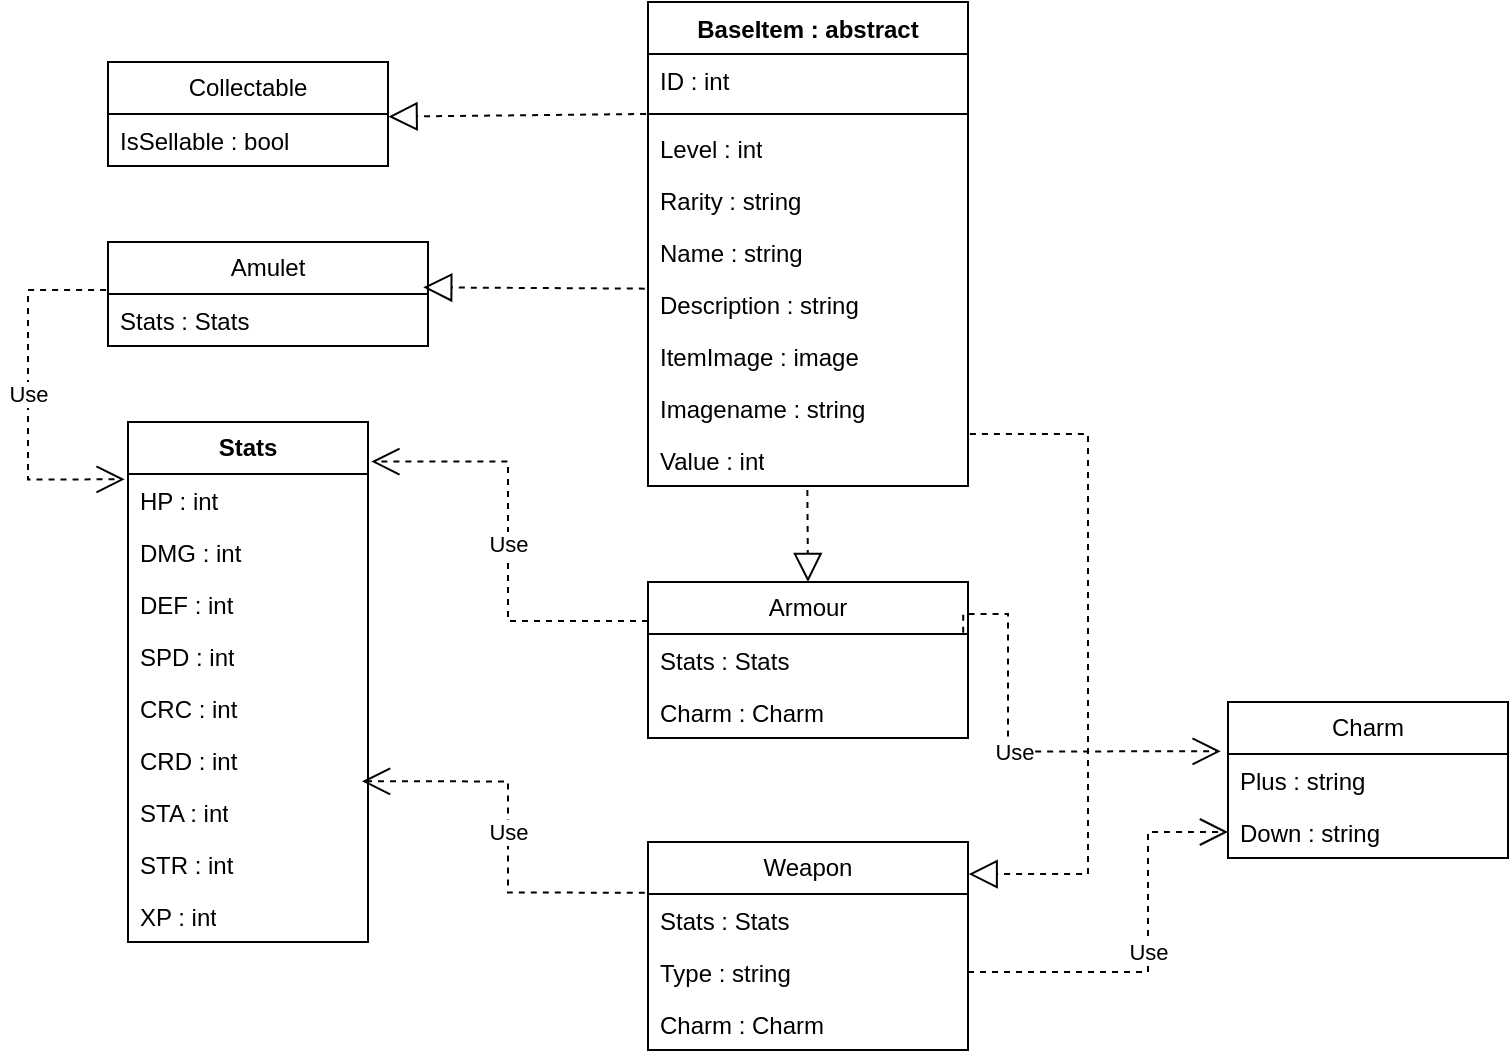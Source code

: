 <mxfile version="21.2.1" type="device" pages="3">
  <diagram name="Item-Diagram" id="Wj5W2UmY8VLawFgqXQVO">
    <mxGraphModel dx="1005" dy="585" grid="1" gridSize="10" guides="1" tooltips="1" connect="1" arrows="1" fold="1" page="1" pageScale="1" pageWidth="1654" pageHeight="1169" background="none" math="0" shadow="0">
      <root>
        <mxCell id="0" />
        <mxCell id="1" parent="0" />
        <mxCell id="ZzBOKmDnwNmZreqsW6G7-1" value="BaseItem : abstract" style="swimlane;fontStyle=1;align=center;verticalAlign=top;childLayout=stackLayout;horizontal=1;startSize=26;horizontalStack=0;resizeParent=1;resizeParentMax=0;resizeLast=0;collapsible=1;marginBottom=0;whiteSpace=wrap;html=1;" parent="1" vertex="1">
          <mxGeometry x="380" y="40" width="160" height="242" as="geometry" />
        </mxCell>
        <mxCell id="ZzBOKmDnwNmZreqsW6G7-2" value="ID : int" style="text;strokeColor=none;fillColor=none;align=left;verticalAlign=top;spacingLeft=4;spacingRight=4;overflow=hidden;rotatable=0;points=[[0,0.5],[1,0.5]];portConstraint=eastwest;whiteSpace=wrap;html=1;" parent="ZzBOKmDnwNmZreqsW6G7-1" vertex="1">
          <mxGeometry y="26" width="160" height="26" as="geometry" />
        </mxCell>
        <mxCell id="ZzBOKmDnwNmZreqsW6G7-3" value="" style="line;strokeWidth=1;fillColor=none;align=left;verticalAlign=middle;spacingTop=-1;spacingLeft=3;spacingRight=3;rotatable=0;labelPosition=right;points=[];portConstraint=eastwest;strokeColor=inherit;" parent="ZzBOKmDnwNmZreqsW6G7-1" vertex="1">
          <mxGeometry y="52" width="160" height="8" as="geometry" />
        </mxCell>
        <mxCell id="ZzBOKmDnwNmZreqsW6G7-4" value="Level : int" style="text;strokeColor=none;fillColor=none;align=left;verticalAlign=top;spacingLeft=4;spacingRight=4;overflow=hidden;rotatable=0;points=[[0,0.5],[1,0.5]];portConstraint=eastwest;whiteSpace=wrap;html=1;" parent="ZzBOKmDnwNmZreqsW6G7-1" vertex="1">
          <mxGeometry y="60" width="160" height="26" as="geometry" />
        </mxCell>
        <mxCell id="ZzBOKmDnwNmZreqsW6G7-5" value="Rarity : string" style="text;strokeColor=none;fillColor=none;align=left;verticalAlign=top;spacingLeft=4;spacingRight=4;overflow=hidden;rotatable=0;points=[[0,0.5],[1,0.5]];portConstraint=eastwest;whiteSpace=wrap;html=1;" parent="ZzBOKmDnwNmZreqsW6G7-1" vertex="1">
          <mxGeometry y="86" width="160" height="26" as="geometry" />
        </mxCell>
        <mxCell id="ZzBOKmDnwNmZreqsW6G7-6" value="Name : string" style="text;strokeColor=none;fillColor=none;align=left;verticalAlign=top;spacingLeft=4;spacingRight=4;overflow=hidden;rotatable=0;points=[[0,0.5],[1,0.5]];portConstraint=eastwest;whiteSpace=wrap;html=1;" parent="ZzBOKmDnwNmZreqsW6G7-1" vertex="1">
          <mxGeometry y="112" width="160" height="26" as="geometry" />
        </mxCell>
        <mxCell id="ZzBOKmDnwNmZreqsW6G7-7" value="Description : string" style="text;strokeColor=none;fillColor=none;align=left;verticalAlign=top;spacingLeft=4;spacingRight=4;overflow=hidden;rotatable=0;points=[[0,0.5],[1,0.5]];portConstraint=eastwest;whiteSpace=wrap;html=1;" parent="ZzBOKmDnwNmZreqsW6G7-1" vertex="1">
          <mxGeometry y="138" width="160" height="26" as="geometry" />
        </mxCell>
        <mxCell id="ZzBOKmDnwNmZreqsW6G7-8" value="ItemImage : image" style="text;strokeColor=none;fillColor=none;align=left;verticalAlign=top;spacingLeft=4;spacingRight=4;overflow=hidden;rotatable=0;points=[[0,0.5],[1,0.5]];portConstraint=eastwest;whiteSpace=wrap;html=1;" parent="ZzBOKmDnwNmZreqsW6G7-1" vertex="1">
          <mxGeometry y="164" width="160" height="26" as="geometry" />
        </mxCell>
        <mxCell id="hEGUzDSN-SBdjR0W7Lih-2" value="Imagename : string" style="text;strokeColor=none;fillColor=none;align=left;verticalAlign=top;spacingLeft=4;spacingRight=4;overflow=hidden;rotatable=0;points=[[0,0.5],[1,0.5]];portConstraint=eastwest;whiteSpace=wrap;html=1;" parent="ZzBOKmDnwNmZreqsW6G7-1" vertex="1">
          <mxGeometry y="190" width="160" height="26" as="geometry" />
        </mxCell>
        <mxCell id="ZzBOKmDnwNmZreqsW6G7-9" value="Value : int" style="text;strokeColor=none;fillColor=none;align=left;verticalAlign=top;spacingLeft=4;spacingRight=4;overflow=hidden;rotatable=0;points=[[0,0.5],[1,0.5]];portConstraint=eastwest;whiteSpace=wrap;html=1;" parent="ZzBOKmDnwNmZreqsW6G7-1" vertex="1">
          <mxGeometry y="216" width="160" height="26" as="geometry" />
        </mxCell>
        <mxCell id="ZzBOKmDnwNmZreqsW6G7-13" value="&lt;b&gt;Stats&lt;/b&gt;" style="swimlane;fontStyle=0;childLayout=stackLayout;horizontal=1;startSize=26;fillColor=none;horizontalStack=0;resizeParent=1;resizeParentMax=0;resizeLast=0;collapsible=1;marginBottom=0;whiteSpace=wrap;html=1;" parent="1" vertex="1">
          <mxGeometry x="120" y="250" width="120" height="260" as="geometry" />
        </mxCell>
        <mxCell id="ZzBOKmDnwNmZreqsW6G7-14" value="HP : int" style="text;strokeColor=none;fillColor=none;align=left;verticalAlign=top;spacingLeft=4;spacingRight=4;overflow=hidden;rotatable=0;points=[[0,0.5],[1,0.5]];portConstraint=eastwest;whiteSpace=wrap;html=1;" parent="ZzBOKmDnwNmZreqsW6G7-13" vertex="1">
          <mxGeometry y="26" width="120" height="26" as="geometry" />
        </mxCell>
        <mxCell id="ZzBOKmDnwNmZreqsW6G7-15" value="DMG : int" style="text;strokeColor=none;fillColor=none;align=left;verticalAlign=top;spacingLeft=4;spacingRight=4;overflow=hidden;rotatable=0;points=[[0,0.5],[1,0.5]];portConstraint=eastwest;whiteSpace=wrap;html=1;" parent="ZzBOKmDnwNmZreqsW6G7-13" vertex="1">
          <mxGeometry y="52" width="120" height="26" as="geometry" />
        </mxCell>
        <mxCell id="ZzBOKmDnwNmZreqsW6G7-16" value="DEF : int" style="text;strokeColor=none;fillColor=none;align=left;verticalAlign=top;spacingLeft=4;spacingRight=4;overflow=hidden;rotatable=0;points=[[0,0.5],[1,0.5]];portConstraint=eastwest;whiteSpace=wrap;html=1;" parent="ZzBOKmDnwNmZreqsW6G7-13" vertex="1">
          <mxGeometry y="78" width="120" height="26" as="geometry" />
        </mxCell>
        <mxCell id="ZzBOKmDnwNmZreqsW6G7-17" value="SPD : int" style="text;strokeColor=none;fillColor=none;align=left;verticalAlign=top;spacingLeft=4;spacingRight=4;overflow=hidden;rotatable=0;points=[[0,0.5],[1,0.5]];portConstraint=eastwest;whiteSpace=wrap;html=1;" parent="ZzBOKmDnwNmZreqsW6G7-13" vertex="1">
          <mxGeometry y="104" width="120" height="26" as="geometry" />
        </mxCell>
        <mxCell id="ZzBOKmDnwNmZreqsW6G7-18" value="CRC : int" style="text;strokeColor=none;fillColor=none;align=left;verticalAlign=top;spacingLeft=4;spacingRight=4;overflow=hidden;rotatable=0;points=[[0,0.5],[1,0.5]];portConstraint=eastwest;whiteSpace=wrap;html=1;" parent="ZzBOKmDnwNmZreqsW6G7-13" vertex="1">
          <mxGeometry y="130" width="120" height="26" as="geometry" />
        </mxCell>
        <mxCell id="ZzBOKmDnwNmZreqsW6G7-19" value="CRD : int" style="text;strokeColor=none;fillColor=none;align=left;verticalAlign=top;spacingLeft=4;spacingRight=4;overflow=hidden;rotatable=0;points=[[0,0.5],[1,0.5]];portConstraint=eastwest;whiteSpace=wrap;html=1;" parent="ZzBOKmDnwNmZreqsW6G7-13" vertex="1">
          <mxGeometry y="156" width="120" height="26" as="geometry" />
        </mxCell>
        <mxCell id="ZzBOKmDnwNmZreqsW6G7-20" value="STA : int" style="text;strokeColor=none;fillColor=none;align=left;verticalAlign=top;spacingLeft=4;spacingRight=4;overflow=hidden;rotatable=0;points=[[0,0.5],[1,0.5]];portConstraint=eastwest;whiteSpace=wrap;html=1;" parent="ZzBOKmDnwNmZreqsW6G7-13" vertex="1">
          <mxGeometry y="182" width="120" height="26" as="geometry" />
        </mxCell>
        <mxCell id="ZzBOKmDnwNmZreqsW6G7-21" value="STR : int" style="text;strokeColor=none;fillColor=none;align=left;verticalAlign=top;spacingLeft=4;spacingRight=4;overflow=hidden;rotatable=0;points=[[0,0.5],[1,0.5]];portConstraint=eastwest;whiteSpace=wrap;html=1;" parent="ZzBOKmDnwNmZreqsW6G7-13" vertex="1">
          <mxGeometry y="208" width="120" height="26" as="geometry" />
        </mxCell>
        <mxCell id="ZzBOKmDnwNmZreqsW6G7-22" value="XP : int" style="text;strokeColor=none;fillColor=none;align=left;verticalAlign=top;spacingLeft=4;spacingRight=4;overflow=hidden;rotatable=0;points=[[0,0.5],[1,0.5]];portConstraint=eastwest;whiteSpace=wrap;html=1;" parent="ZzBOKmDnwNmZreqsW6G7-13" vertex="1">
          <mxGeometry y="234" width="120" height="26" as="geometry" />
        </mxCell>
        <mxCell id="ZzBOKmDnwNmZreqsW6G7-23" value="Weapon" style="swimlane;fontStyle=0;childLayout=stackLayout;horizontal=1;startSize=26;fillColor=none;horizontalStack=0;resizeParent=1;resizeParentMax=0;resizeLast=0;collapsible=1;marginBottom=0;whiteSpace=wrap;html=1;" parent="1" vertex="1">
          <mxGeometry x="380" y="460" width="160" height="104" as="geometry" />
        </mxCell>
        <mxCell id="ZzBOKmDnwNmZreqsW6G7-24" value="Stats : Stats" style="text;strokeColor=none;fillColor=none;align=left;verticalAlign=top;spacingLeft=4;spacingRight=4;overflow=hidden;rotatable=0;points=[[0,0.5],[1,0.5]];portConstraint=eastwest;whiteSpace=wrap;html=1;" parent="ZzBOKmDnwNmZreqsW6G7-23" vertex="1">
          <mxGeometry y="26" width="160" height="26" as="geometry" />
        </mxCell>
        <mxCell id="hEGUzDSN-SBdjR0W7Lih-1" value="Type : string" style="text;strokeColor=none;fillColor=none;align=left;verticalAlign=top;spacingLeft=4;spacingRight=4;overflow=hidden;rotatable=0;points=[[0,0.5],[1,0.5]];portConstraint=eastwest;whiteSpace=wrap;html=1;" parent="ZzBOKmDnwNmZreqsW6G7-23" vertex="1">
          <mxGeometry y="52" width="160" height="26" as="geometry" />
        </mxCell>
        <mxCell id="hEGUzDSN-SBdjR0W7Lih-3" value="Charm : Charm" style="text;strokeColor=none;fillColor=none;align=left;verticalAlign=top;spacingLeft=4;spacingRight=4;overflow=hidden;rotatable=0;points=[[0,0.5],[1,0.5]];portConstraint=eastwest;whiteSpace=wrap;html=1;" parent="ZzBOKmDnwNmZreqsW6G7-23" vertex="1">
          <mxGeometry y="78" width="160" height="26" as="geometry" />
        </mxCell>
        <mxCell id="ZzBOKmDnwNmZreqsW6G7-27" value="Armour" style="swimlane;fontStyle=0;childLayout=stackLayout;horizontal=1;startSize=26;fillColor=none;horizontalStack=0;resizeParent=1;resizeParentMax=0;resizeLast=0;collapsible=1;marginBottom=0;whiteSpace=wrap;html=1;" parent="1" vertex="1">
          <mxGeometry x="380" y="330" width="160" height="78" as="geometry" />
        </mxCell>
        <mxCell id="ZzBOKmDnwNmZreqsW6G7-28" value="Stats : Stats" style="text;strokeColor=none;fillColor=none;align=left;verticalAlign=top;spacingLeft=4;spacingRight=4;overflow=hidden;rotatable=0;points=[[0,0.5],[1,0.5]];portConstraint=eastwest;whiteSpace=wrap;html=1;" parent="ZzBOKmDnwNmZreqsW6G7-27" vertex="1">
          <mxGeometry y="26" width="160" height="26" as="geometry" />
        </mxCell>
        <mxCell id="hEGUzDSN-SBdjR0W7Lih-5" value="Charm : Charm" style="text;strokeColor=none;fillColor=none;align=left;verticalAlign=top;spacingLeft=4;spacingRight=4;overflow=hidden;rotatable=0;points=[[0,0.5],[1,0.5]];portConstraint=eastwest;whiteSpace=wrap;html=1;" parent="ZzBOKmDnwNmZreqsW6G7-27" vertex="1">
          <mxGeometry y="52" width="160" height="26" as="geometry" />
        </mxCell>
        <mxCell id="ZzBOKmDnwNmZreqsW6G7-29" value="Amulet" style="swimlane;fontStyle=0;childLayout=stackLayout;horizontal=1;startSize=26;fillColor=none;horizontalStack=0;resizeParent=1;resizeParentMax=0;resizeLast=0;collapsible=1;marginBottom=0;whiteSpace=wrap;html=1;" parent="1" vertex="1">
          <mxGeometry x="110" y="160" width="160" height="52" as="geometry" />
        </mxCell>
        <mxCell id="ZzBOKmDnwNmZreqsW6G7-30" value="Stats : Stats" style="text;strokeColor=none;fillColor=none;align=left;verticalAlign=top;spacingLeft=4;spacingRight=4;overflow=hidden;rotatable=0;points=[[0,0.5],[1,0.5]];portConstraint=eastwest;whiteSpace=wrap;html=1;" parent="ZzBOKmDnwNmZreqsW6G7-29" vertex="1">
          <mxGeometry y="26" width="160" height="26" as="geometry" />
        </mxCell>
        <mxCell id="ZzBOKmDnwNmZreqsW6G7-31" value="Collectable" style="swimlane;fontStyle=0;childLayout=stackLayout;horizontal=1;startSize=26;fillColor=none;horizontalStack=0;resizeParent=1;resizeParentMax=0;resizeLast=0;collapsible=1;marginBottom=0;whiteSpace=wrap;html=1;" parent="1" vertex="1">
          <mxGeometry x="110" y="70" width="140" height="52" as="geometry" />
        </mxCell>
        <mxCell id="ZzBOKmDnwNmZreqsW6G7-32" value="IsSellable : bool" style="text;strokeColor=none;fillColor=none;align=left;verticalAlign=top;spacingLeft=4;spacingRight=4;overflow=hidden;rotatable=0;points=[[0,0.5],[1,0.5]];portConstraint=eastwest;whiteSpace=wrap;html=1;" parent="ZzBOKmDnwNmZreqsW6G7-31" vertex="1">
          <mxGeometry y="26" width="140" height="26" as="geometry" />
        </mxCell>
        <mxCell id="ZzBOKmDnwNmZreqsW6G7-33" value="" style="endArrow=block;dashed=1;endFill=0;endSize=12;html=1;rounded=0;entryX=1.002;entryY=0.051;entryDx=0;entryDy=0;exitX=-0.006;exitY=-0.154;exitDx=0;exitDy=0;exitPerimeter=0;entryPerimeter=0;" parent="1" source="ZzBOKmDnwNmZreqsW6G7-4" target="ZzBOKmDnwNmZreqsW6G7-32" edge="1">
          <mxGeometry width="160" relative="1" as="geometry">
            <mxPoint x="560" y="440" as="sourcePoint" />
            <mxPoint x="720" y="440" as="targetPoint" />
          </mxGeometry>
        </mxCell>
        <mxCell id="ZzBOKmDnwNmZreqsW6G7-34" value="" style="endArrow=block;dashed=1;endFill=0;endSize=12;html=1;rounded=0;exitX=1.006;exitY=0;exitDx=0;exitDy=0;entryX=1.002;entryY=0.154;entryDx=0;entryDy=0;exitPerimeter=0;entryPerimeter=0;edgeStyle=orthogonalEdgeStyle;" parent="1" source="ZzBOKmDnwNmZreqsW6G7-9" target="ZzBOKmDnwNmZreqsW6G7-23" edge="1">
          <mxGeometry width="160" relative="1" as="geometry">
            <mxPoint x="570" y="290" as="sourcePoint" />
            <mxPoint x="730" y="290" as="targetPoint" />
            <Array as="points">
              <mxPoint x="600" y="256" />
              <mxPoint x="600" y="476" />
            </Array>
          </mxGeometry>
        </mxCell>
        <mxCell id="ZzBOKmDnwNmZreqsW6G7-35" value="" style="endArrow=block;dashed=1;endFill=0;endSize=12;html=1;rounded=0;exitX=0.498;exitY=1.077;exitDx=0;exitDy=0;entryX=0.5;entryY=0;entryDx=0;entryDy=0;exitPerimeter=0;" parent="1" source="ZzBOKmDnwNmZreqsW6G7-9" target="ZzBOKmDnwNmZreqsW6G7-27" edge="1">
          <mxGeometry width="160" relative="1" as="geometry">
            <mxPoint x="550" y="175" as="sourcePoint" />
            <mxPoint x="630" y="63" as="targetPoint" />
          </mxGeometry>
        </mxCell>
        <mxCell id="ZzBOKmDnwNmZreqsW6G7-36" value="" style="endArrow=block;dashed=1;endFill=0;endSize=12;html=1;rounded=0;exitX=-0.01;exitY=0.205;exitDx=0;exitDy=0;entryX=0.985;entryY=-0.128;entryDx=0;entryDy=0;exitPerimeter=0;entryPerimeter=0;" parent="1" source="ZzBOKmDnwNmZreqsW6G7-7" target="ZzBOKmDnwNmZreqsW6G7-30" edge="1">
          <mxGeometry width="160" relative="1" as="geometry">
            <mxPoint x="550" y="175" as="sourcePoint" />
            <mxPoint x="630" y="143" as="targetPoint" />
          </mxGeometry>
        </mxCell>
        <mxCell id="ZzBOKmDnwNmZreqsW6G7-37" value="Use" style="endArrow=open;endSize=12;dashed=1;html=1;rounded=0;exitX=-0.01;exitY=-0.026;exitDx=0;exitDy=0;entryX=0.975;entryY=-0.09;entryDx=0;entryDy=0;exitPerimeter=0;entryPerimeter=0;edgeStyle=orthogonalEdgeStyle;" parent="1" source="ZzBOKmDnwNmZreqsW6G7-24" target="ZzBOKmDnwNmZreqsW6G7-20" edge="1">
          <mxGeometry width="160" relative="1" as="geometry">
            <mxPoint x="810" y="10" as="sourcePoint" />
            <mxPoint x="970" y="10" as="targetPoint" />
            <Array as="points">
              <mxPoint x="310" y="485" />
              <mxPoint x="310" y="430" />
            </Array>
          </mxGeometry>
        </mxCell>
        <mxCell id="ZzBOKmDnwNmZreqsW6G7-38" value="Use" style="endArrow=open;endSize=12;dashed=1;html=1;rounded=0;entryX=1.014;entryY=0.076;entryDx=0;entryDy=0;exitX=0;exitY=0.25;exitDx=0;exitDy=0;entryPerimeter=0;edgeStyle=orthogonalEdgeStyle;" parent="1" source="ZzBOKmDnwNmZreqsW6G7-27" target="ZzBOKmDnwNmZreqsW6G7-13" edge="1">
          <mxGeometry width="160" relative="1" as="geometry">
            <mxPoint x="460" y="430" as="sourcePoint" />
            <mxPoint x="868" y="66" as="targetPoint" />
          </mxGeometry>
        </mxCell>
        <mxCell id="ZzBOKmDnwNmZreqsW6G7-39" value="Use" style="endArrow=open;endSize=12;dashed=1;html=1;rounded=0;exitX=-0.006;exitY=-0.077;exitDx=0;exitDy=0;entryX=-0.014;entryY=0.103;entryDx=0;entryDy=0;exitPerimeter=0;entryPerimeter=0;edgeStyle=orthogonalEdgeStyle;" parent="1" source="ZzBOKmDnwNmZreqsW6G7-30" target="ZzBOKmDnwNmZreqsW6G7-14" edge="1">
          <mxGeometry width="160" relative="1" as="geometry">
            <mxPoint x="790" y="143" as="sourcePoint" />
            <mxPoint x="870" y="61" as="targetPoint" />
            <Array as="points">
              <mxPoint x="70" y="184" />
              <mxPoint x="70" y="279" />
            </Array>
          </mxGeometry>
        </mxCell>
        <mxCell id="hEGUzDSN-SBdjR0W7Lih-6" value="Charm" style="swimlane;fontStyle=0;childLayout=stackLayout;horizontal=1;startSize=26;fillColor=none;horizontalStack=0;resizeParent=1;resizeParentMax=0;resizeLast=0;collapsible=1;marginBottom=0;whiteSpace=wrap;html=1;" parent="1" vertex="1">
          <mxGeometry x="670" y="390" width="140" height="78" as="geometry" />
        </mxCell>
        <mxCell id="hEGUzDSN-SBdjR0W7Lih-7" value="Plus : string" style="text;strokeColor=none;fillColor=none;align=left;verticalAlign=top;spacingLeft=4;spacingRight=4;overflow=hidden;rotatable=0;points=[[0,0.5],[1,0.5]];portConstraint=eastwest;whiteSpace=wrap;html=1;" parent="hEGUzDSN-SBdjR0W7Lih-6" vertex="1">
          <mxGeometry y="26" width="140" height="26" as="geometry" />
        </mxCell>
        <mxCell id="hEGUzDSN-SBdjR0W7Lih-8" value="Down : string" style="text;strokeColor=none;fillColor=none;align=left;verticalAlign=top;spacingLeft=4;spacingRight=4;overflow=hidden;rotatable=0;points=[[0,0.5],[1,0.5]];portConstraint=eastwest;whiteSpace=wrap;html=1;" parent="hEGUzDSN-SBdjR0W7Lih-6" vertex="1">
          <mxGeometry y="52" width="140" height="26" as="geometry" />
        </mxCell>
        <mxCell id="hEGUzDSN-SBdjR0W7Lih-10" value="Use" style="endArrow=open;endSize=12;dashed=1;html=1;rounded=0;exitX=0.985;exitY=-0.026;exitDx=0;exitDy=0;exitPerimeter=0;entryX=-0.026;entryY=-0.051;entryDx=0;entryDy=0;entryPerimeter=0;edgeStyle=orthogonalEdgeStyle;" parent="1" source="ZzBOKmDnwNmZreqsW6G7-28" target="hEGUzDSN-SBdjR0W7Lih-7" edge="1">
          <mxGeometry width="160" relative="1" as="geometry">
            <mxPoint x="680" y="340" as="sourcePoint" />
            <mxPoint x="840" y="340" as="targetPoint" />
            <Array as="points">
              <mxPoint x="538" y="346" />
              <mxPoint x="560" y="346" />
              <mxPoint x="560" y="415" />
            </Array>
          </mxGeometry>
        </mxCell>
        <mxCell id="hEGUzDSN-SBdjR0W7Lih-11" value="Use" style="endArrow=open;endSize=12;dashed=1;html=1;rounded=0;exitX=1;exitY=0.5;exitDx=0;exitDy=0;entryX=0;entryY=0.5;entryDx=0;entryDy=0;edgeStyle=orthogonalEdgeStyle;" parent="1" source="hEGUzDSN-SBdjR0W7Lih-1" target="hEGUzDSN-SBdjR0W7Lih-8" edge="1">
          <mxGeometry width="160" relative="1" as="geometry">
            <mxPoint x="548" y="365" as="sourcePoint" />
            <mxPoint x="676" y="425" as="targetPoint" />
            <Array as="points">
              <mxPoint x="630" y="525" />
              <mxPoint x="630" y="455" />
            </Array>
          </mxGeometry>
        </mxCell>
      </root>
    </mxGraphModel>
  </diagram>
  <diagram id="C5aSMYL9G_Es7PX3gWay" name="Platform objects">
    <mxGraphModel dx="1005" dy="585" grid="1" gridSize="10" guides="1" tooltips="1" connect="1" arrows="1" fold="1" page="1" pageScale="1" pageWidth="1654" pageHeight="1169" math="0" shadow="0">
      <root>
        <mxCell id="0" />
        <mxCell id="1" parent="0" />
        <mxCell id="ONy0fUZRHxxT8qv9eLr_-1" value="Coordinates" style="swimlane;fontStyle=0;childLayout=stackLayout;horizontal=1;startSize=26;fillColor=none;horizontalStack=0;resizeParent=1;resizeParentMax=0;resizeLast=0;collapsible=1;marginBottom=0;whiteSpace=wrap;html=1;" parent="1" vertex="1">
          <mxGeometry x="229" y="363" width="140" height="130" as="geometry" />
        </mxCell>
        <mxCell id="ONy0fUZRHxxT8qv9eLr_-2" value="X : int" style="text;strokeColor=none;fillColor=none;align=left;verticalAlign=top;spacingLeft=4;spacingRight=4;overflow=hidden;rotatable=0;points=[[0,0.5],[1,0.5]];portConstraint=eastwest;whiteSpace=wrap;html=1;" parent="ONy0fUZRHxxT8qv9eLr_-1" vertex="1">
          <mxGeometry y="26" width="140" height="26" as="geometry" />
        </mxCell>
        <mxCell id="ONy0fUZRHxxT8qv9eLr_-3" value="Y : int" style="text;strokeColor=none;fillColor=none;align=left;verticalAlign=top;spacingLeft=4;spacingRight=4;overflow=hidden;rotatable=0;points=[[0,0.5],[1,0.5]];portConstraint=eastwest;whiteSpace=wrap;html=1;" parent="ONy0fUZRHxxT8qv9eLr_-1" vertex="1">
          <mxGeometry y="52" width="140" height="26" as="geometry" />
        </mxCell>
        <mxCell id="ONy0fUZRHxxT8qv9eLr_-4" value="DirectionX : int" style="text;strokeColor=none;fillColor=none;align=left;verticalAlign=top;spacingLeft=4;spacingRight=4;overflow=hidden;rotatable=0;points=[[0,0.5],[1,0.5]];portConstraint=eastwest;whiteSpace=wrap;html=1;" parent="ONy0fUZRHxxT8qv9eLr_-1" vertex="1">
          <mxGeometry y="78" width="140" height="26" as="geometry" />
        </mxCell>
        <mxCell id="ONy0fUZRHxxT8qv9eLr_-5" value="DirectionY : int" style="text;strokeColor=none;fillColor=none;align=left;verticalAlign=top;spacingLeft=4;spacingRight=4;overflow=hidden;rotatable=0;points=[[0,0.5],[1,0.5]];portConstraint=eastwest;whiteSpace=wrap;html=1;" parent="ONy0fUZRHxxT8qv9eLr_-1" vertex="1">
          <mxGeometry y="104" width="140" height="26" as="geometry" />
        </mxCell>
        <mxCell id="ONy0fUZRHxxT8qv9eLr_-6" value="Tile : Coordinates" style="swimlane;fontStyle=0;childLayout=stackLayout;horizontal=1;startSize=26;fillColor=none;horizontalStack=0;resizeParent=1;resizeParentMax=0;resizeLast=0;collapsible=1;marginBottom=0;whiteSpace=wrap;html=1;" parent="1" vertex="1">
          <mxGeometry x="439" y="139" width="140" height="260" as="geometry" />
        </mxCell>
        <mxCell id="ONy0fUZRHxxT8qv9eLr_-7" value="Type : string" style="text;strokeColor=none;fillColor=none;align=left;verticalAlign=top;spacingLeft=4;spacingRight=4;overflow=hidden;rotatable=0;points=[[0,0.5],[1,0.5]];portConstraint=eastwest;whiteSpace=wrap;html=1;" parent="ONy0fUZRHxxT8qv9eLr_-6" vertex="1">
          <mxGeometry y="26" width="140" height="26" as="geometry" />
        </mxCell>
        <mxCell id="ONy0fUZRHxxT8qv9eLr_-8" value="&lt;strike&gt;&lt;b&gt;Code : string&lt;/b&gt;&lt;/strike&gt;" style="text;strokeColor=none;fillColor=none;align=left;verticalAlign=top;spacingLeft=4;spacingRight=4;overflow=hidden;rotatable=0;points=[[0,0.5],[1,0.5]];portConstraint=eastwest;whiteSpace=wrap;html=1;" parent="ONy0fUZRHxxT8qv9eLr_-6" vertex="1">
          <mxGeometry y="52" width="140" height="26" as="geometry" />
        </mxCell>
        <mxCell id="ONy0fUZRHxxT8qv9eLr_-9" value="TileColor : brush" style="text;strokeColor=none;fillColor=none;align=left;verticalAlign=top;spacingLeft=4;spacingRight=4;overflow=hidden;rotatable=0;points=[[0,0.5],[1,0.5]];portConstraint=eastwest;whiteSpace=wrap;html=1;" parent="ONy0fUZRHxxT8qv9eLr_-6" vertex="1">
          <mxGeometry y="78" width="140" height="26" as="geometry" />
        </mxCell>
        <mxCell id="ONy0fUZRHxxT8qv9eLr_-10" value="TileElement : border" style="text;strokeColor=none;fillColor=none;align=left;verticalAlign=top;spacingLeft=4;spacingRight=4;overflow=hidden;rotatable=0;points=[[0,0.5],[1,0.5]];portConstraint=eastwest;whiteSpace=wrap;html=1;" parent="ONy0fUZRHxxT8qv9eLr_-6" vertex="1">
          <mxGeometry y="104" width="140" height="26" as="geometry" />
        </mxCell>
        <mxCell id="ONy0fUZRHxxT8qv9eLr_-11" value="Player : MapPlayer" style="text;strokeColor=none;fillColor=none;align=left;verticalAlign=top;spacingLeft=4;spacingRight=4;overflow=hidden;rotatable=0;points=[[0,0.5],[1,0.5]];portConstraint=eastwest;whiteSpace=wrap;html=1;" parent="ONy0fUZRHxxT8qv9eLr_-6" vertex="1">
          <mxGeometry y="130" width="140" height="26" as="geometry" />
        </mxCell>
        <mxCell id="ONy0fUZRHxxT8qv9eLr_-12" value="Item : MapItem" style="text;strokeColor=none;fillColor=none;align=left;verticalAlign=top;spacingLeft=4;spacingRight=4;overflow=hidden;rotatable=0;points=[[0,0.5],[1,0.5]];portConstraint=eastwest;whiteSpace=wrap;html=1;" parent="ONy0fUZRHxxT8qv9eLr_-6" vertex="1">
          <mxGeometry y="156" width="140" height="26" as="geometry" />
        </mxCell>
        <mxCell id="ONy0fUZRHxxT8qv9eLr_-13" value="Position : Coordinates" style="text;strokeColor=none;fillColor=none;align=left;verticalAlign=top;spacingLeft=4;spacingRight=4;overflow=hidden;rotatable=0;points=[[0,0.5],[1,0.5]];portConstraint=eastwest;whiteSpace=wrap;html=1;" parent="ONy0fUZRHxxT8qv9eLr_-6" vertex="1">
          <mxGeometry y="182" width="140" height="26" as="geometry" />
        </mxCell>
        <mxCell id="ONy0fUZRHxxT8qv9eLr_-14" value="IsWalkable : bool" style="text;strokeColor=none;fillColor=none;align=left;verticalAlign=top;spacingLeft=4;spacingRight=4;overflow=hidden;rotatable=0;points=[[0,0.5],[1,0.5]];portConstraint=eastwest;whiteSpace=wrap;html=1;" parent="ONy0fUZRHxxT8qv9eLr_-6" vertex="1">
          <mxGeometry y="208" width="140" height="26" as="geometry" />
        </mxCell>
        <mxCell id="ONy0fUZRHxxT8qv9eLr_-41" value="Foe : MapFoe" style="text;strokeColor=none;fillColor=none;align=left;verticalAlign=top;spacingLeft=4;spacingRight=4;overflow=hidden;rotatable=0;points=[[0,0.5],[1,0.5]];portConstraint=eastwest;whiteSpace=wrap;html=1;" parent="ONy0fUZRHxxT8qv9eLr_-6" vertex="1">
          <mxGeometry y="234" width="140" height="26" as="geometry" />
        </mxCell>
        <mxCell id="ONy0fUZRHxxT8qv9eLr_-15" value="MapPlayer : MapObject" style="swimlane;fontStyle=0;childLayout=stackLayout;horizontal=1;startSize=26;fillColor=none;horizontalStack=0;resizeParent=1;resizeParentMax=0;resizeLast=0;collapsible=1;marginBottom=0;whiteSpace=wrap;html=1;" parent="1" vertex="1">
          <mxGeometry x="709" y="359" width="160" height="52" as="geometry" />
        </mxCell>
        <mxCell id="ONy0fUZRHxxT8qv9eLr_-22" value="MapItem : MapObject" style="swimlane;fontStyle=0;childLayout=stackLayout;horizontal=1;startSize=26;fillColor=none;horizontalStack=0;resizeParent=1;resizeParentMax=0;resizeLast=0;collapsible=1;marginBottom=0;whiteSpace=wrap;html=1;" parent="1" vertex="1">
          <mxGeometry x="709" y="439" width="180" height="78" as="geometry" />
        </mxCell>
        <mxCell id="ONy0fUZRHxxT8qv9eLr_-24" value="ReferenceId : string" style="text;strokeColor=none;fillColor=none;align=left;verticalAlign=top;spacingLeft=4;spacingRight=4;overflow=hidden;rotatable=0;points=[[0,0.5],[1,0.5]];portConstraint=eastwest;whiteSpace=wrap;html=1;" parent="ONy0fUZRHxxT8qv9eLr_-22" vertex="1">
          <mxGeometry y="26" width="180" height="26" as="geometry" />
        </mxCell>
        <mxCell id="ONy0fUZRHxxT8qv9eLr_-26" value="MapItem()" style="text;strokeColor=none;fillColor=none;align=left;verticalAlign=top;spacingLeft=4;spacingRight=4;overflow=hidden;rotatable=0;points=[[0,0.5],[1,0.5]];portConstraint=eastwest;whiteSpace=wrap;html=1;" parent="ONy0fUZRHxxT8qv9eLr_-22" vertex="1">
          <mxGeometry y="52" width="180" height="26" as="geometry" />
        </mxCell>
        <mxCell id="ONy0fUZRHxxT8qv9eLr_-27" value="MapFoe : MapObject" style="swimlane;fontStyle=0;childLayout=stackLayout;horizontal=1;startSize=26;fillColor=none;horizontalStack=0;resizeParent=1;resizeParentMax=0;resizeLast=0;collapsible=1;marginBottom=0;whiteSpace=wrap;html=1;" parent="1" vertex="1">
          <mxGeometry x="709" y="190" width="180" height="130" as="geometry" />
        </mxCell>
        <mxCell id="ONy0fUZRHxxT8qv9eLr_-29" value="IconNames : string" style="text;strokeColor=none;fillColor=none;align=left;verticalAlign=top;spacingLeft=4;spacingRight=4;overflow=hidden;rotatable=0;points=[[0,0.5],[1,0.5]];portConstraint=eastwest;whiteSpace=wrap;html=1;" parent="ONy0fUZRHxxT8qv9eLr_-27" vertex="1">
          <mxGeometry y="26" width="180" height="26" as="geometry" />
        </mxCell>
        <mxCell id="ONy0fUZRHxxT8qv9eLr_-31" value="HasDetectedPlayer : bool" style="text;strokeColor=none;fillColor=none;align=left;verticalAlign=top;spacingLeft=4;spacingRight=4;overflow=hidden;rotatable=0;points=[[0,0.5],[1,0.5]];portConstraint=eastwest;whiteSpace=wrap;html=1;" parent="ONy0fUZRHxxT8qv9eLr_-27" vertex="1">
          <mxGeometry y="52" width="180" height="26" as="geometry" />
        </mxCell>
        <mxCell id="ONy0fUZRHxxT8qv9eLr_-32" value="MovementBehaviour : string" style="text;strokeColor=none;fillColor=none;align=left;verticalAlign=top;spacingLeft=4;spacingRight=4;overflow=hidden;rotatable=0;points=[[0,0.5],[1,0.5]];portConstraint=eastwest;whiteSpace=wrap;html=1;" parent="ONy0fUZRHxxT8qv9eLr_-27" vertex="1">
          <mxGeometry y="78" width="180" height="26" as="geometry" />
        </mxCell>
        <mxCell id="9dQVpXr8mhCDBrFkJRI_-1" value="&lt;b&gt;Team : list&amp;lt;character&amp;gt;&lt;/b&gt;" style="text;strokeColor=none;fillColor=none;align=left;verticalAlign=top;spacingLeft=4;spacingRight=4;overflow=hidden;rotatable=0;points=[[0,0.5],[1,0.5]];portConstraint=eastwest;whiteSpace=wrap;html=1;" vertex="1" parent="ONy0fUZRHxxT8qv9eLr_-27">
          <mxGeometry y="104" width="180" height="26" as="geometry" />
        </mxCell>
        <mxCell id="Rr8Iv4mA1Zi7S89qY5VP-6" value="&lt;i&gt;MapObject &lt;/i&gt;: abstract" style="swimlane;fontStyle=0;childLayout=stackLayout;horizontal=1;startSize=26;fillColor=none;horizontalStack=0;resizeParent=1;resizeParentMax=0;resizeLast=0;collapsible=1;marginBottom=0;whiteSpace=wrap;html=1;" parent="1" vertex="1">
          <mxGeometry x="439" y="449" width="140" height="78" as="geometry" />
        </mxCell>
        <mxCell id="Rr8Iv4mA1Zi7S89qY5VP-7" value="Icon : Image" style="text;strokeColor=none;fillColor=none;align=left;verticalAlign=top;spacingLeft=4;spacingRight=4;overflow=hidden;rotatable=0;points=[[0,0.5],[1,0.5]];portConstraint=eastwest;whiteSpace=wrap;html=1;" parent="Rr8Iv4mA1Zi7S89qY5VP-6" vertex="1">
          <mxGeometry y="26" width="140" height="26" as="geometry" />
        </mxCell>
        <mxCell id="Rr8Iv4mA1Zi7S89qY5VP-8" value="Position : Coordinates" style="text;strokeColor=none;fillColor=none;align=left;verticalAlign=top;spacingLeft=4;spacingRight=4;overflow=hidden;rotatable=0;points=[[0,0.5],[1,0.5]];portConstraint=eastwest;whiteSpace=wrap;html=1;" parent="Rr8Iv4mA1Zi7S89qY5VP-6" vertex="1">
          <mxGeometry y="52" width="140" height="26" as="geometry" />
        </mxCell>
        <mxCell id="Rr8Iv4mA1Zi7S89qY5VP-12" value="Use" style="endArrow=open;endSize=12;html=1;rounded=0;exitX=0;exitY=0.5;exitDx=0;exitDy=0;entryX=1;entryY=0.5;entryDx=0;entryDy=0;edgeStyle=orthogonalEdgeStyle;" parent="1" source="ONy0fUZRHxxT8qv9eLr_-41" target="ONy0fUZRHxxT8qv9eLr_-3" edge="1">
          <mxGeometry width="160" relative="1" as="geometry">
            <mxPoint x="199" y="229" as="sourcePoint" />
            <mxPoint x="359" y="229" as="targetPoint" />
            <Array as="points">
              <mxPoint x="409" y="386" />
              <mxPoint x="409" y="428" />
            </Array>
          </mxGeometry>
        </mxCell>
        <mxCell id="Rr8Iv4mA1Zi7S89qY5VP-13" value="Use" style="endArrow=open;endSize=12;html=1;rounded=0;exitX=0;exitY=0.5;exitDx=0;exitDy=0;edgeStyle=orthogonalEdgeStyle;" parent="1" source="Rr8Iv4mA1Zi7S89qY5VP-7" edge="1">
          <mxGeometry width="160" relative="1" as="geometry">
            <mxPoint x="449" y="396" as="sourcePoint" />
            <mxPoint x="369" y="429" as="targetPoint" />
            <Array as="points">
              <mxPoint x="409" y="488" />
              <mxPoint x="409" y="429" />
            </Array>
          </mxGeometry>
        </mxCell>
        <mxCell id="Rr8Iv4mA1Zi7S89qY5VP-17" value="Use" style="endArrow=open;endSize=12;dashed=1;html=1;rounded=0;exitX=1;exitY=0.5;exitDx=0;exitDy=0;edgeStyle=orthogonalEdgeStyle;entryX=0.643;entryY=1.115;entryDx=0;entryDy=0;entryPerimeter=0;" parent="1" source="ONy0fUZRHxxT8qv9eLr_-31" target="Rr8Iv4mA1Zi7S89qY5VP-8" edge="1">
          <mxGeometry width="160" relative="1" as="geometry">
            <mxPoint x="1199" y="382" as="sourcePoint" />
            <mxPoint x="629" y="539" as="targetPoint" />
            <Array as="points">
              <mxPoint x="969" y="294" />
              <mxPoint x="969" y="599" />
              <mxPoint x="529" y="599" />
            </Array>
          </mxGeometry>
        </mxCell>
        <mxCell id="Rr8Iv4mA1Zi7S89qY5VP-18" value="Use" style="endArrow=open;endSize=12;dashed=1;html=1;rounded=0;exitX=1;exitY=0.5;exitDx=0;exitDy=0;edgeStyle=orthogonalEdgeStyle;" parent="1" source="ONy0fUZRHxxT8qv9eLr_-15" edge="1">
          <mxGeometry width="160" relative="1" as="geometry">
            <mxPoint x="889" y="379" as="sourcePoint" />
            <mxPoint x="529" y="529" as="targetPoint" />
            <Array as="points">
              <mxPoint x="969" y="385" />
              <mxPoint x="969" y="599" />
              <mxPoint x="529" y="599" />
            </Array>
          </mxGeometry>
        </mxCell>
        <mxCell id="Rr8Iv4mA1Zi7S89qY5VP-19" value="Use" style="endArrow=open;endSize=12;dashed=1;html=1;rounded=0;exitX=1.004;exitY=0.218;exitDx=0;exitDy=0;edgeStyle=orthogonalEdgeStyle;exitPerimeter=0;" parent="1" source="ONy0fUZRHxxT8qv9eLr_-24" edge="1">
          <mxGeometry width="160" relative="1" as="geometry">
            <mxPoint x="899" y="469" as="sourcePoint" />
            <mxPoint x="529" y="529" as="targetPoint" />
            <Array as="points">
              <mxPoint x="890" y="469" />
              <mxPoint x="969" y="469" />
              <mxPoint x="969" y="599" />
              <mxPoint x="529" y="599" />
            </Array>
          </mxGeometry>
        </mxCell>
        <mxCell id="Rr8Iv4mA1Zi7S89qY5VP-20" value="" style="endArrow=block;endFill=0;endSize=12;html=1;rounded=0;exitX=1;exitY=0.5;exitDx=0;exitDy=0;entryX=-0.015;entryY=0.138;entryDx=0;entryDy=0;entryPerimeter=0;edgeStyle=orthogonalEdgeStyle;" parent="1" source="ONy0fUZRHxxT8qv9eLr_-41" target="ONy0fUZRHxxT8qv9eLr_-27" edge="1">
          <mxGeometry width="160" relative="1" as="geometry">
            <mxPoint x="609" y="269" as="sourcePoint" />
            <mxPoint x="689" y="209" as="targetPoint" />
            <Array as="points">
              <mxPoint x="659" y="386" />
              <mxPoint x="659" y="208" />
            </Array>
          </mxGeometry>
        </mxCell>
        <mxCell id="Rr8Iv4mA1Zi7S89qY5VP-21" value="" style="endArrow=block;endFill=0;endSize=12;html=1;rounded=0;exitX=1;exitY=0.5;exitDx=0;exitDy=0;entryX=0;entryY=0.25;entryDx=0;entryDy=0;edgeStyle=orthogonalEdgeStyle;" parent="1" source="ONy0fUZRHxxT8qv9eLr_-11" target="ONy0fUZRHxxT8qv9eLr_-15" edge="1">
          <mxGeometry width="160" relative="1" as="geometry">
            <mxPoint x="589" y="396" as="sourcePoint" />
            <mxPoint x="716" y="253" as="targetPoint" />
            <Array as="points">
              <mxPoint x="659" y="282" />
              <mxPoint x="659" y="372" />
            </Array>
          </mxGeometry>
        </mxCell>
        <mxCell id="Rr8Iv4mA1Zi7S89qY5VP-22" value="" style="endArrow=block;endFill=0;endSize=12;html=1;rounded=0;exitX=1;exitY=0.5;exitDx=0;exitDy=0;entryX=0;entryY=0.25;entryDx=0;entryDy=0;edgeStyle=orthogonalEdgeStyle;" parent="1" source="ONy0fUZRHxxT8qv9eLr_-12" target="ONy0fUZRHxxT8qv9eLr_-22" edge="1">
          <mxGeometry width="160" relative="1" as="geometry">
            <mxPoint x="589" y="292" as="sourcePoint" />
            <mxPoint x="719" y="382" as="targetPoint" />
            <Array as="points">
              <mxPoint x="659" y="308" />
              <mxPoint x="659" y="459" />
            </Array>
          </mxGeometry>
        </mxCell>
      </root>
    </mxGraphModel>
  </diagram>
  <diagram id="kfeXuacTe8jV5zBp2EZr" name="Platform tiles">
    <mxGraphModel dx="1005" dy="585" grid="1" gridSize="10" guides="1" tooltips="1" connect="1" arrows="1" fold="1" page="1" pageScale="1" pageWidth="1654" pageHeight="1169" math="0" shadow="0">
      <root>
        <mxCell id="0" />
        <mxCell id="1" parent="0" />
        <mxCell id="LHWhT21QRtu6hsZCtwXz-1" value="Stage" style="swimlane;fontStyle=0;childLayout=stackLayout;horizontal=1;startSize=26;fillColor=none;horizontalStack=0;resizeParent=1;resizeParentMax=0;resizeLast=0;collapsible=1;marginBottom=0;whiteSpace=wrap;html=1;" vertex="1" parent="1">
          <mxGeometry x="630" y="280" width="140" height="234" as="geometry" />
        </mxCell>
        <mxCell id="LHWhT21QRtu6hsZCtwXz-2" value="Name : string" style="text;strokeColor=none;fillColor=none;align=left;verticalAlign=top;spacingLeft=4;spacingRight=4;overflow=hidden;rotatable=0;points=[[0,0.5],[1,0.5]];portConstraint=eastwest;whiteSpace=wrap;html=1;" vertex="1" parent="LHWhT21QRtu6hsZCtwXz-1">
          <mxGeometry y="26" width="140" height="26" as="geometry" />
        </mxCell>
        <mxCell id="LHWhT21QRtu6hsZCtwXz-4" value="Columns : int" style="text;strokeColor=none;fillColor=none;align=left;verticalAlign=top;spacingLeft=4;spacingRight=4;overflow=hidden;rotatable=0;points=[[0,0.5],[1,0.5]];portConstraint=eastwest;whiteSpace=wrap;html=1;" vertex="1" parent="LHWhT21QRtu6hsZCtwXz-1">
          <mxGeometry y="52" width="140" height="26" as="geometry" />
        </mxCell>
        <mxCell id="LHWhT21QRtu6hsZCtwXz-5" value="Rows : int" style="text;strokeColor=none;fillColor=none;align=left;verticalAlign=top;spacingLeft=4;spacingRight=4;overflow=hidden;rotatable=0;points=[[0,0.5],[1,0.5]];portConstraint=eastwest;whiteSpace=wrap;html=1;" vertex="1" parent="LHWhT21QRtu6hsZCtwXz-1">
          <mxGeometry y="78" width="140" height="26" as="geometry" />
        </mxCell>
        <mxCell id="LHWhT21QRtu6hsZCtwXz-6" value="TileWidth : int" style="text;strokeColor=none;fillColor=none;align=left;verticalAlign=top;spacingLeft=4;spacingRight=4;overflow=hidden;rotatable=0;points=[[0,0.5],[1,0.5]];portConstraint=eastwest;whiteSpace=wrap;html=1;" vertex="1" parent="LHWhT21QRtu6hsZCtwXz-1">
          <mxGeometry y="104" width="140" height="26" as="geometry" />
        </mxCell>
        <mxCell id="LHWhT21QRtu6hsZCtwXz-7" value="TileHeight : int" style="text;strokeColor=none;fillColor=none;align=left;verticalAlign=top;spacingLeft=4;spacingRight=4;overflow=hidden;rotatable=0;points=[[0,0.5],[1,0.5]];portConstraint=eastwest;whiteSpace=wrap;html=1;" vertex="1" parent="LHWhT21QRtu6hsZCtwXz-1">
          <mxGeometry y="130" width="140" height="26" as="geometry" />
        </mxCell>
        <mxCell id="LHWhT21QRtu6hsZCtwXz-8" value="Platfield : grid" style="text;strokeColor=none;fillColor=none;align=left;verticalAlign=top;spacingLeft=4;spacingRight=4;overflow=hidden;rotatable=0;points=[[0,0.5],[1,0.5]];portConstraint=eastwest;whiteSpace=wrap;html=1;" vertex="1" parent="LHWhT21QRtu6hsZCtwXz-1">
          <mxGeometry y="156" width="140" height="26" as="geometry" />
        </mxCell>
        <mxCell id="LHWhT21QRtu6hsZCtwXz-9" value="TileList : list&amp;lt;tile&amp;gt;" style="text;strokeColor=none;fillColor=none;align=left;verticalAlign=top;spacingLeft=4;spacingRight=4;overflow=hidden;rotatable=0;points=[[0,0.5],[1,0.5]];portConstraint=eastwest;whiteSpace=wrap;html=1;" vertex="1" parent="LHWhT21QRtu6hsZCtwXz-1">
          <mxGeometry y="182" width="140" height="26" as="geometry" />
        </mxCell>
        <mxCell id="z_iUfwvsahc2Hxq1XuIU-1" value="Player : MapPlayer" style="text;strokeColor=none;fillColor=none;align=left;verticalAlign=top;spacingLeft=4;spacingRight=4;overflow=hidden;rotatable=0;points=[[0,0.5],[1,0.5]];portConstraint=eastwest;whiteSpace=wrap;html=1;" vertex="1" parent="LHWhT21QRtu6hsZCtwXz-1">
          <mxGeometry y="208" width="140" height="26" as="geometry" />
        </mxCell>
        <mxCell id="LHWhT21QRtu6hsZCtwXz-10" value="Stages : static" style="swimlane;fontStyle=0;childLayout=stackLayout;horizontal=1;startSize=26;fillColor=none;horizontalStack=0;resizeParent=1;resizeParentMax=0;resizeLast=0;collapsible=1;marginBottom=0;whiteSpace=wrap;html=1;" vertex="1" parent="1">
          <mxGeometry x="370" y="280" width="140" height="78" as="geometry" />
        </mxCell>
        <mxCell id="LHWhT21QRtu6hsZCtwXz-11" value="CurrentLevel : level" style="text;strokeColor=none;fillColor=none;align=left;verticalAlign=top;spacingLeft=4;spacingRight=4;overflow=hidden;rotatable=0;points=[[0,0.5],[1,0.5]];portConstraint=eastwest;whiteSpace=wrap;html=1;" vertex="1" parent="LHWhT21QRtu6hsZCtwXz-10">
          <mxGeometry y="26" width="140" height="26" as="geometry" />
        </mxCell>
        <mxCell id="LHWhT21QRtu6hsZCtwXz-12" value="CreateLevel : void" style="text;strokeColor=none;fillColor=none;align=left;verticalAlign=top;spacingLeft=4;spacingRight=4;overflow=hidden;rotatable=0;points=[[0,0.5],[1,0.5]];portConstraint=eastwest;whiteSpace=wrap;html=1;" vertex="1" parent="LHWhT21QRtu6hsZCtwXz-10">
          <mxGeometry y="52" width="140" height="26" as="geometry" />
        </mxCell>
        <mxCell id="LHWhT21QRtu6hsZCtwXz-14" value="" style="endArrow=block;dashed=1;endFill=0;endSize=12;html=1;rounded=0;exitX=1;exitY=0.25;exitDx=0;exitDy=0;entryX=-0.014;entryY=0.104;entryDx=0;entryDy=0;entryPerimeter=0;" edge="1" parent="1" source="LHWhT21QRtu6hsZCtwXz-10" target="LHWhT21QRtu6hsZCtwXz-1">
          <mxGeometry width="160" relative="1" as="geometry">
            <mxPoint x="540" y="320" as="sourcePoint" />
            <mxPoint x="580" y="300" as="targetPoint" />
          </mxGeometry>
        </mxCell>
      </root>
    </mxGraphModel>
  </diagram>
</mxfile>
